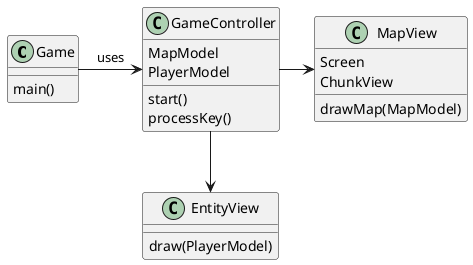 @startuml
class Game{
  main()
}
class GameController{
  MapModel
  PlayerModel
  start()
  processKey()
}
class MapView{
  Screen
  ChunkView
  drawMap(MapModel)
}
class EntityView{
  draw(PlayerModel)
}
Game -> GameController : uses
GameController -> MapView
GameController --> EntityView
@enduml